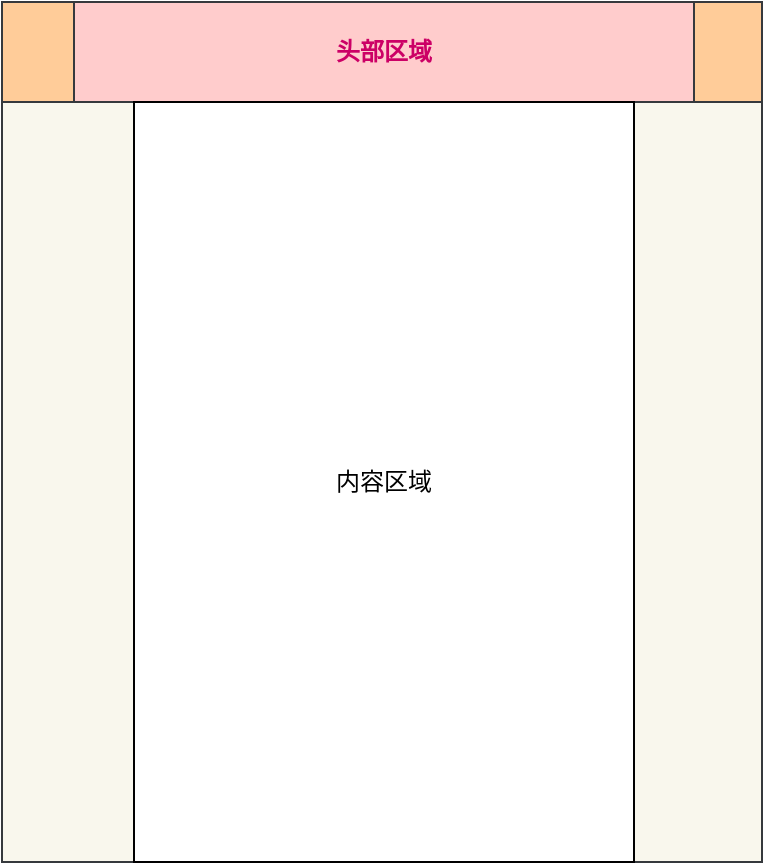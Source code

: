 <mxfile>
    <diagram id="Zmpa0p9_cM1-_laABGrv" name="第 1 页">
        <mxGraphModel dx="255" dy="396" grid="1" gridSize="10" guides="1" tooltips="1" connect="1" arrows="1" fold="1" page="1" pageScale="1" pageWidth="827" pageHeight="1169" math="0" shadow="0">
            <root>
                <mxCell id="0"/>
                <mxCell id="1" parent="0"/>
                <mxCell id="2" value="" style="whiteSpace=wrap;html=1;fillColor=#f9f7ed;strokeColor=#36393d;" parent="1" vertex="1">
                    <mxGeometry x="100" y="20" width="380" height="430" as="geometry"/>
                </mxCell>
                <mxCell id="3" value="" style="rounded=0;whiteSpace=wrap;html=1;fillColor=#ffcc99;strokeColor=#36393d;" parent="1" vertex="1">
                    <mxGeometry x="100" y="20" width="380" height="50" as="geometry"/>
                </mxCell>
                <mxCell id="4" value="&lt;b&gt;&lt;font color=&quot;#cc0066&quot;&gt;头部区域&lt;/font&gt;&lt;/b&gt;" style="rounded=0;whiteSpace=wrap;html=1;fillColor=#ffcccc;strokeColor=#36393d;" parent="1" vertex="1">
                    <mxGeometry x="136" y="20" width="310" height="50" as="geometry"/>
                </mxCell>
                <mxCell id="5" value="内容区域&lt;br&gt;" style="rounded=0;whiteSpace=wrap;html=1;" parent="1" vertex="1">
                    <mxGeometry x="166" y="70" width="250" height="380" as="geometry"/>
                </mxCell>
            </root>
        </mxGraphModel>
    </diagram>
</mxfile>